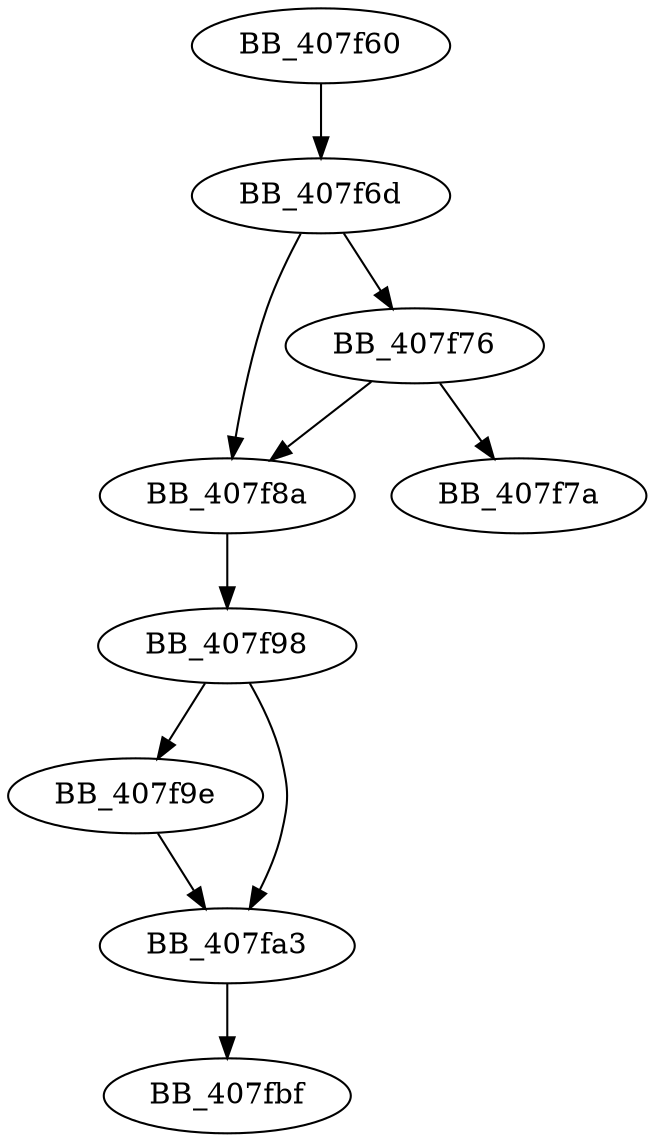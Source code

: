 DiGraph sub_407F60{
BB_407f60->BB_407f6d
BB_407f6d->BB_407f76
BB_407f6d->BB_407f8a
BB_407f76->BB_407f7a
BB_407f76->BB_407f8a
BB_407f8a->BB_407f98
BB_407f98->BB_407f9e
BB_407f98->BB_407fa3
BB_407f9e->BB_407fa3
BB_407fa3->BB_407fbf
}
